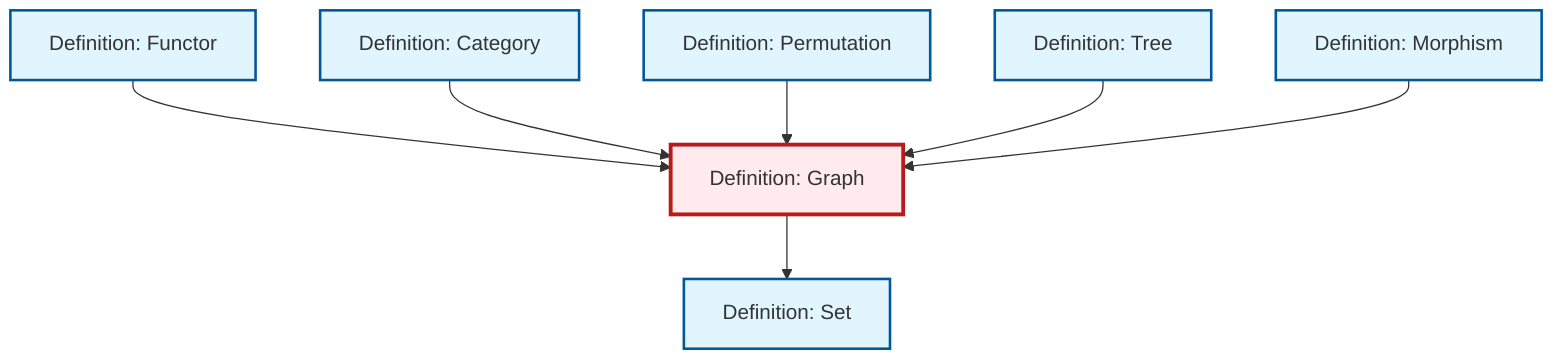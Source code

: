 graph TD
    classDef definition fill:#e1f5fe,stroke:#01579b,stroke-width:2px
    classDef theorem fill:#f3e5f5,stroke:#4a148c,stroke-width:2px
    classDef axiom fill:#fff3e0,stroke:#e65100,stroke-width:2px
    classDef example fill:#e8f5e9,stroke:#1b5e20,stroke-width:2px
    classDef current fill:#ffebee,stroke:#b71c1c,stroke-width:3px
    def-permutation["Definition: Permutation"]:::definition
    def-morphism["Definition: Morphism"]:::definition
    def-category["Definition: Category"]:::definition
    def-tree["Definition: Tree"]:::definition
    def-functor["Definition: Functor"]:::definition
    def-set["Definition: Set"]:::definition
    def-graph["Definition: Graph"]:::definition
    def-functor --> def-graph
    def-category --> def-graph
    def-permutation --> def-graph
    def-tree --> def-graph
    def-graph --> def-set
    def-morphism --> def-graph
    class def-graph current